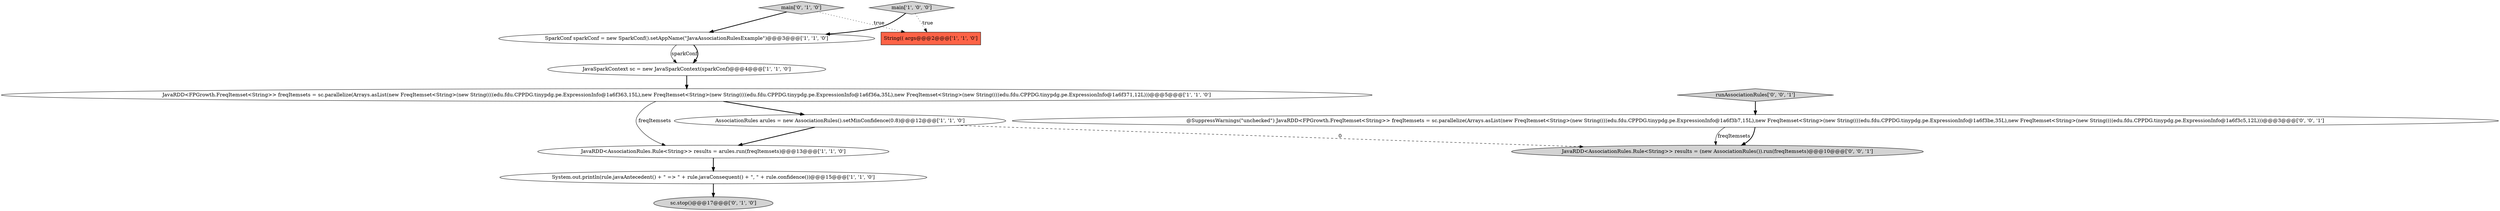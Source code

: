 digraph {
6 [style = filled, label = "JavaRDD<AssociationRules.Rule<String>> results = arules.run(freqItemsets)@@@13@@@['1', '1', '0']", fillcolor = white, shape = ellipse image = "AAA0AAABBB1BBB"];
8 [style = filled, label = "main['0', '1', '0']", fillcolor = lightgray, shape = diamond image = "AAA0AAABBB2BBB"];
11 [style = filled, label = "JavaRDD<AssociationRules.Rule<String>> results = (new AssociationRules()).run(freqItemsets)@@@10@@@['0', '0', '1']", fillcolor = lightgray, shape = ellipse image = "AAA0AAABBB3BBB"];
7 [style = filled, label = "main['1', '0', '0']", fillcolor = lightgray, shape = diamond image = "AAA0AAABBB1BBB"];
10 [style = filled, label = "@SuppressWarnings(\"unchecked\") JavaRDD<FPGrowth.FreqItemset<String>> freqItemsets = sc.parallelize(Arrays.asList(new FreqItemset<String>(new String((((edu.fdu.CPPDG.tinypdg.pe.ExpressionInfo@1a6f3b7,15L),new FreqItemset<String>(new String((((edu.fdu.CPPDG.tinypdg.pe.ExpressionInfo@1a6f3be,35L),new FreqItemset<String>(new String((((edu.fdu.CPPDG.tinypdg.pe.ExpressionInfo@1a6f3c5,12L)))@@@3@@@['0', '0', '1']", fillcolor = white, shape = ellipse image = "AAA0AAABBB3BBB"];
0 [style = filled, label = "JavaRDD<FPGrowth.FreqItemset<String>> freqItemsets = sc.parallelize(Arrays.asList(new FreqItemset<String>(new String((((edu.fdu.CPPDG.tinypdg.pe.ExpressionInfo@1a6f363,15L),new FreqItemset<String>(new String((((edu.fdu.CPPDG.tinypdg.pe.ExpressionInfo@1a6f36a,35L),new FreqItemset<String>(new String((((edu.fdu.CPPDG.tinypdg.pe.ExpressionInfo@1a6f371,12L)))@@@5@@@['1', '1', '0']", fillcolor = white, shape = ellipse image = "AAA0AAABBB1BBB"];
9 [style = filled, label = "sc.stop()@@@17@@@['0', '1', '0']", fillcolor = lightgray, shape = ellipse image = "AAA1AAABBB2BBB"];
1 [style = filled, label = "AssociationRules arules = new AssociationRules().setMinConfidence(0.8)@@@12@@@['1', '1', '0']", fillcolor = white, shape = ellipse image = "AAA0AAABBB1BBB"];
12 [style = filled, label = "runAssociationRules['0', '0', '1']", fillcolor = lightgray, shape = diamond image = "AAA0AAABBB3BBB"];
4 [style = filled, label = "String(( args@@@2@@@['1', '1', '0']", fillcolor = tomato, shape = box image = "AAA0AAABBB1BBB"];
5 [style = filled, label = "JavaSparkContext sc = new JavaSparkContext(sparkConf)@@@4@@@['1', '1', '0']", fillcolor = white, shape = ellipse image = "AAA0AAABBB1BBB"];
3 [style = filled, label = "System.out.println(rule.javaAntecedent() + \" => \" + rule.javaConsequent() + \", \" + rule.confidence())@@@15@@@['1', '1', '0']", fillcolor = white, shape = ellipse image = "AAA0AAABBB1BBB"];
2 [style = filled, label = "SparkConf sparkConf = new SparkConf().setAppName(\"JavaAssociationRulesExample\")@@@3@@@['1', '1', '0']", fillcolor = white, shape = ellipse image = "AAA0AAABBB1BBB"];
12->10 [style = bold, label=""];
5->0 [style = bold, label=""];
8->2 [style = bold, label=""];
10->11 [style = solid, label="freqItemsets"];
7->4 [style = dotted, label="true"];
0->6 [style = solid, label="freqItemsets"];
10->11 [style = bold, label=""];
1->11 [style = dashed, label="0"];
2->5 [style = solid, label="sparkConf"];
3->9 [style = bold, label=""];
1->6 [style = bold, label=""];
6->3 [style = bold, label=""];
8->4 [style = dotted, label="true"];
0->1 [style = bold, label=""];
2->5 [style = bold, label=""];
7->2 [style = bold, label=""];
}
